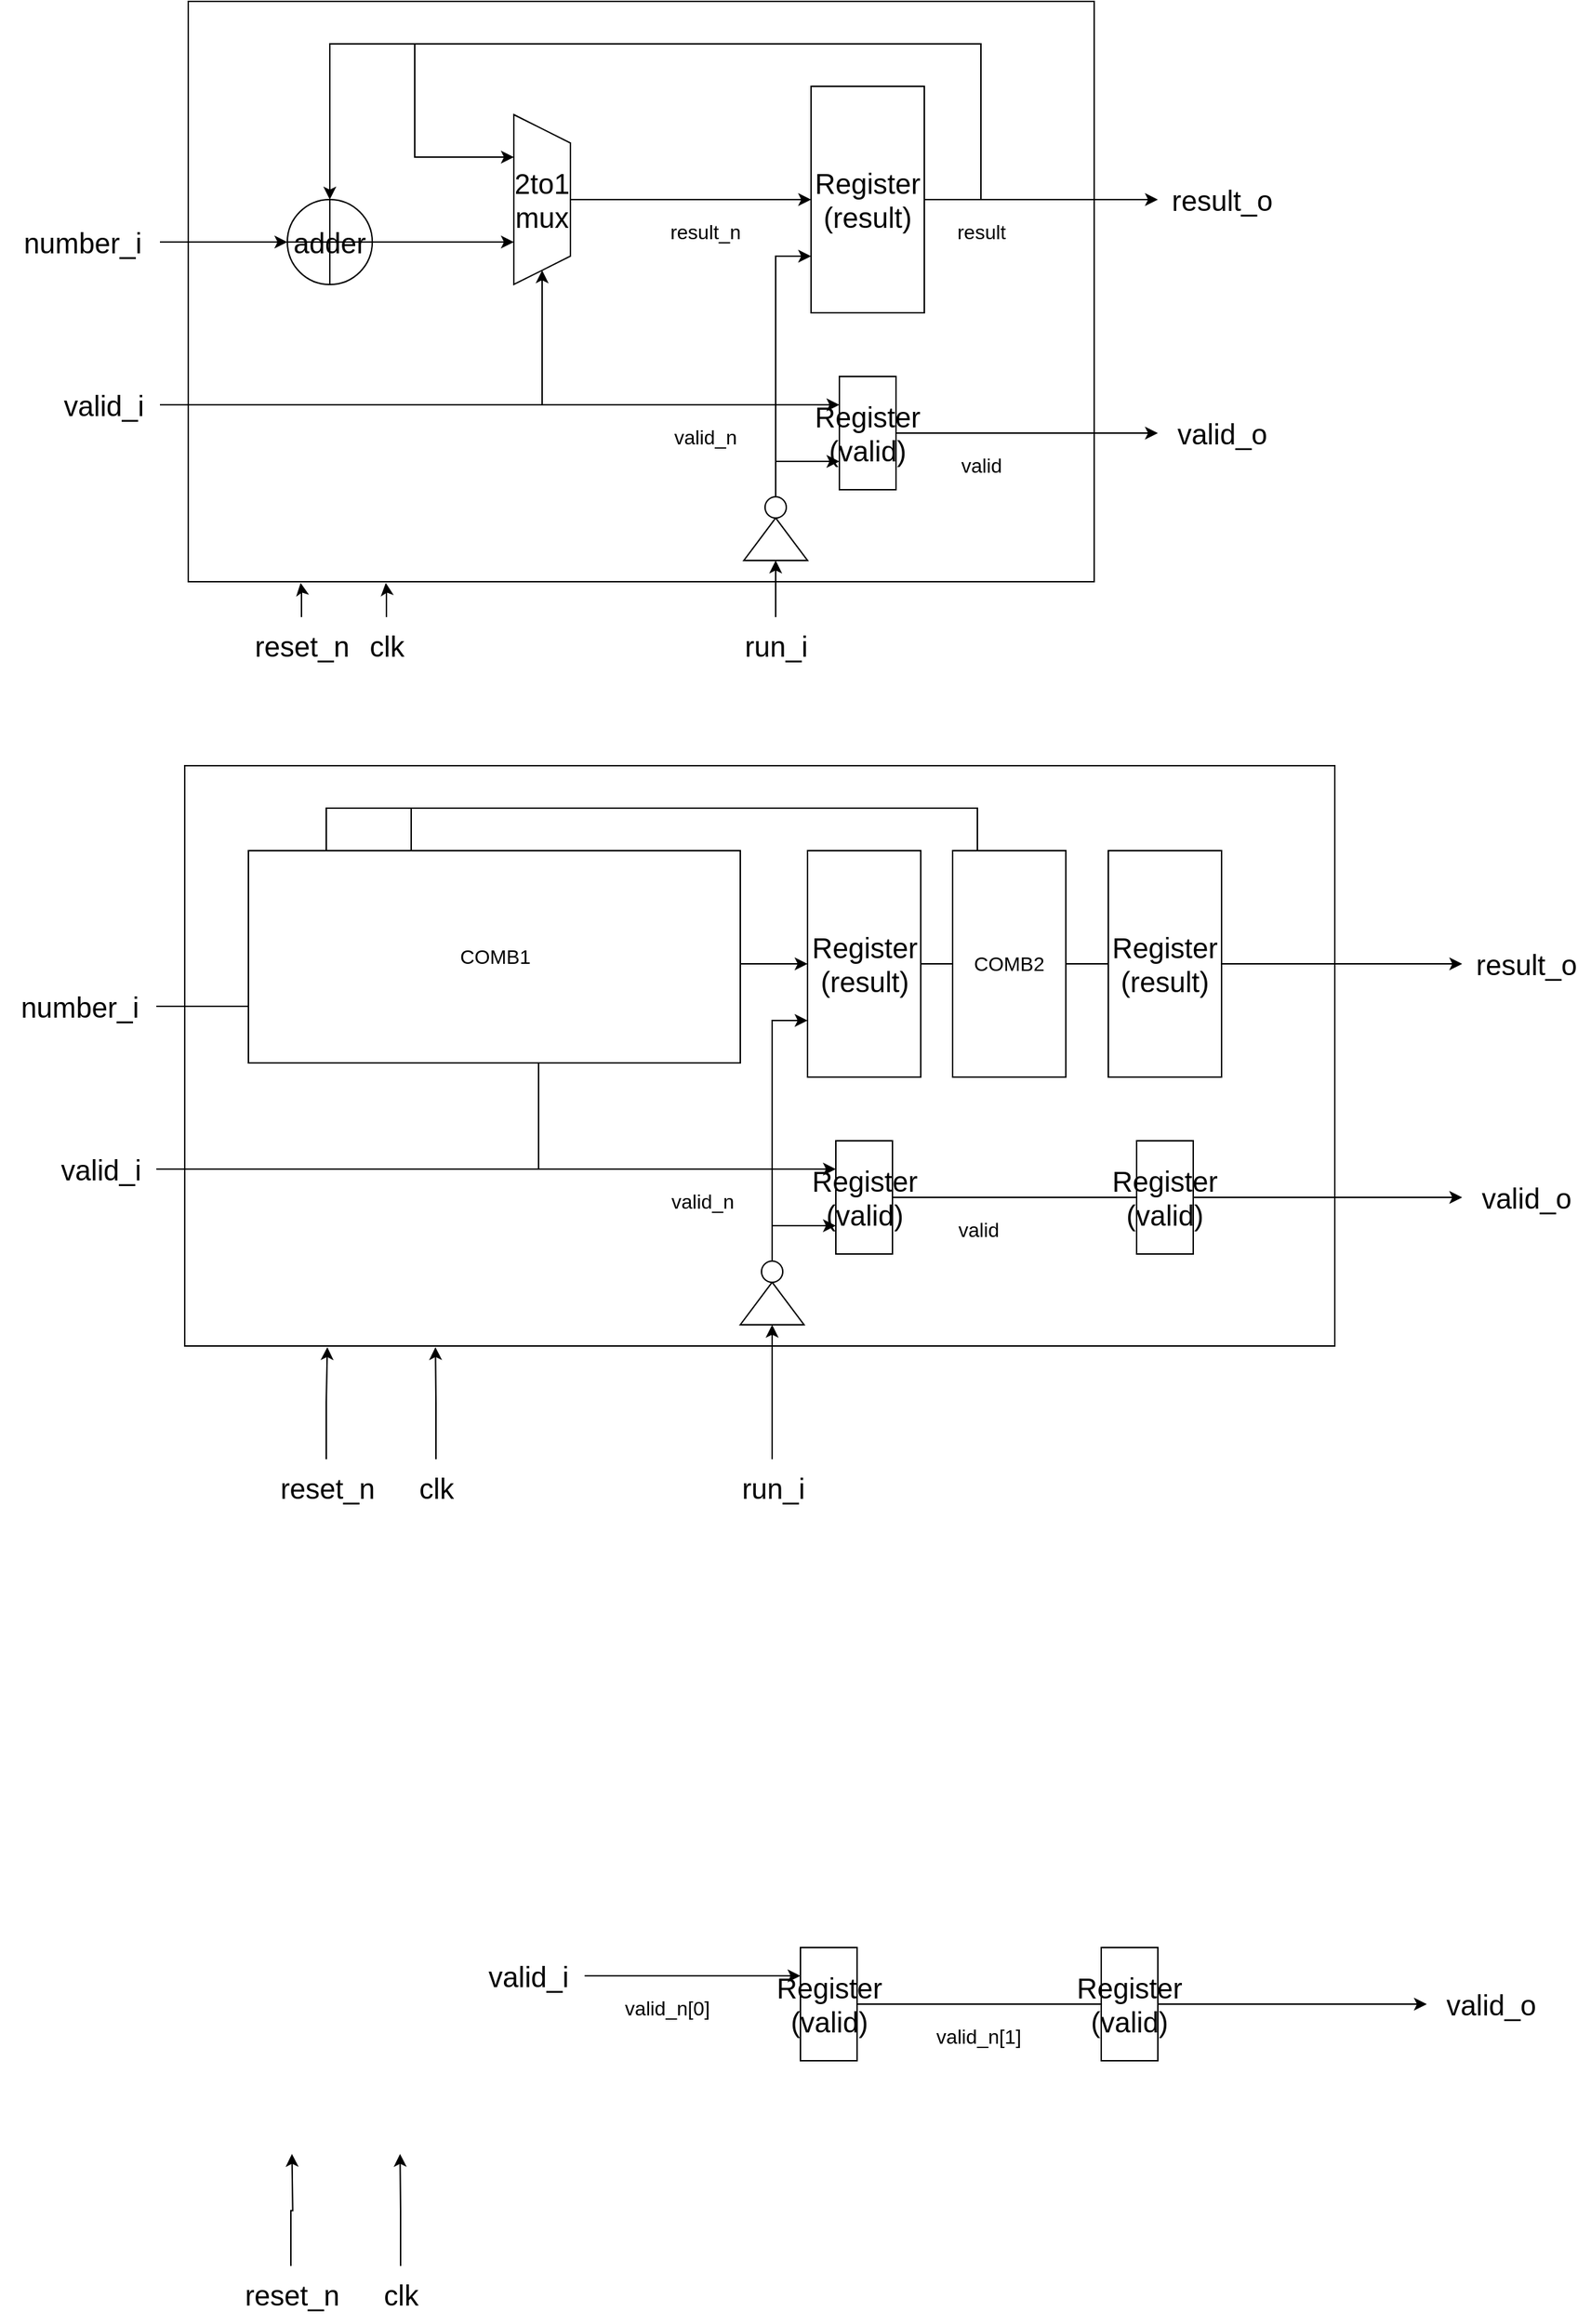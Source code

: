 <mxfile version="20.2.3" type="device"><diagram id="WZk8Jcch3z1OWZvkNp5Q" name="페이지-1"><mxGraphModel dx="1116" dy="315" grid="1" gridSize="10" guides="1" tooltips="1" connect="1" arrows="1" fold="1" page="0" pageScale="1" pageWidth="1169" pageHeight="1654" math="0" shadow="0"><root><mxCell id="0"/><mxCell id="1" parent="0"/><mxCell id="23MAhH0d0ivxnnn3EZe6-40" value="" style="rounded=0;whiteSpace=wrap;html=1;fontSize=20;" vertex="1" parent="1"><mxGeometry x="80" y="300" width="640" height="410" as="geometry"/></mxCell><mxCell id="23MAhH0d0ivxnnn3EZe6-9" style="edgeStyle=orthogonalEdgeStyle;rounded=0;orthogonalLoop=1;jettySize=auto;html=1;entryX=0.25;entryY=1;entryDx=0;entryDy=0;fontSize=20;" edge="1" parent="1" source="23MAhH0d0ivxnnn3EZe6-1" target="23MAhH0d0ivxnnn3EZe6-3"><mxGeometry relative="1" as="geometry"><Array as="points"><mxPoint x="640" y="440"/><mxPoint x="640" y="330"/><mxPoint x="240" y="330"/><mxPoint x="240" y="410"/></Array></mxGeometry></mxCell><mxCell id="23MAhH0d0ivxnnn3EZe6-10" style="edgeStyle=orthogonalEdgeStyle;rounded=0;orthogonalLoop=1;jettySize=auto;html=1;exitX=0.5;exitY=0;exitDx=0;exitDy=0;entryX=0.5;entryY=0;entryDx=0;entryDy=0;fontSize=20;" edge="1" parent="1" source="23MAhH0d0ivxnnn3EZe6-1" target="23MAhH0d0ivxnnn3EZe6-8"><mxGeometry relative="1" as="geometry"><Array as="points"><mxPoint x="640" y="440"/><mxPoint x="640" y="330"/><mxPoint x="180" y="330"/></Array></mxGeometry></mxCell><mxCell id="23MAhH0d0ivxnnn3EZe6-18" style="edgeStyle=orthogonalEdgeStyle;rounded=0;orthogonalLoop=1;jettySize=auto;html=1;fontSize=20;" edge="1" parent="1" source="23MAhH0d0ivxnnn3EZe6-1" target="23MAhH0d0ivxnnn3EZe6-14"><mxGeometry relative="1" as="geometry"/></mxCell><mxCell id="23MAhH0d0ivxnnn3EZe6-1" value="Register&lt;br style=&quot;font-size: 20px;&quot;&gt;(result)" style="rounded=0;whiteSpace=wrap;html=1;direction=south;fontSize=20;" vertex="1" parent="1"><mxGeometry x="520" y="360" width="80" height="160" as="geometry"/></mxCell><mxCell id="23MAhH0d0ivxnnn3EZe6-30" style="edgeStyle=orthogonalEdgeStyle;rounded=0;orthogonalLoop=1;jettySize=auto;html=1;fontSize=20;entryX=0.5;entryY=1;entryDx=0;entryDy=0;" edge="1" parent="1" source="23MAhH0d0ivxnnn3EZe6-3" target="23MAhH0d0ivxnnn3EZe6-1"><mxGeometry relative="1" as="geometry"><mxPoint x="380.0" y="400" as="targetPoint"/></mxGeometry></mxCell><mxCell id="23MAhH0d0ivxnnn3EZe6-3" value="2to1&lt;br style=&quot;font-size: 20px;&quot;&gt;mux" style="shape=trapezoid;perimeter=trapezoidPerimeter;whiteSpace=wrap;html=1;fixedSize=1;direction=south;fontSize=20;" vertex="1" parent="1"><mxGeometry x="310" y="380" width="40" height="120" as="geometry"/></mxCell><mxCell id="23MAhH0d0ivxnnn3EZe6-20" style="edgeStyle=orthogonalEdgeStyle;rounded=0;orthogonalLoop=1;jettySize=auto;html=1;fontSize=20;" edge="1" parent="1" source="23MAhH0d0ivxnnn3EZe6-5" target="23MAhH0d0ivxnnn3EZe6-19"><mxGeometry relative="1" as="geometry"/></mxCell><mxCell id="23MAhH0d0ivxnnn3EZe6-5" value="Register&lt;br style=&quot;font-size: 20px;&quot;&gt;(valid)" style="rounded=0;whiteSpace=wrap;html=1;direction=south;fontSize=20;" vertex="1" parent="1"><mxGeometry x="540" y="565" width="40" height="80" as="geometry"/></mxCell><mxCell id="23MAhH0d0ivxnnn3EZe6-13" style="edgeStyle=orthogonalEdgeStyle;rounded=0;orthogonalLoop=1;jettySize=auto;html=1;entryX=0.75;entryY=1;entryDx=0;entryDy=0;fontSize=20;" edge="1" parent="1" source="23MAhH0d0ivxnnn3EZe6-8" target="23MAhH0d0ivxnnn3EZe6-3"><mxGeometry relative="1" as="geometry"/></mxCell><mxCell id="23MAhH0d0ivxnnn3EZe6-8" value="adder" style="shape=orEllipse;perimeter=ellipsePerimeter;whiteSpace=wrap;html=1;backgroundOutline=1;fontSize=20;" vertex="1" parent="1"><mxGeometry x="150" y="440" width="60" height="60" as="geometry"/></mxCell><mxCell id="23MAhH0d0ivxnnn3EZe6-12" style="edgeStyle=orthogonalEdgeStyle;rounded=0;orthogonalLoop=1;jettySize=auto;html=1;entryX=0;entryY=0.5;entryDx=0;entryDy=0;fontSize=20;" edge="1" parent="1" source="23MAhH0d0ivxnnn3EZe6-11" target="23MAhH0d0ivxnnn3EZe6-8"><mxGeometry relative="1" as="geometry"/></mxCell><mxCell id="23MAhH0d0ivxnnn3EZe6-11" value="number_i" style="text;html=1;align=center;verticalAlign=middle;resizable=0;points=[];autosize=1;strokeColor=none;fillColor=none;fontSize=20;" vertex="1" parent="1"><mxGeometry x="-50" y="450" width="110" height="40" as="geometry"/></mxCell><mxCell id="23MAhH0d0ivxnnn3EZe6-14" value="result_o" style="text;html=1;align=center;verticalAlign=middle;resizable=0;points=[];autosize=1;strokeColor=none;fillColor=none;fontSize=20;" vertex="1" parent="1"><mxGeometry x="765" y="420" width="90" height="40" as="geometry"/></mxCell><mxCell id="23MAhH0d0ivxnnn3EZe6-66" style="edgeStyle=orthogonalEdgeStyle;rounded=0;orthogonalLoop=1;jettySize=auto;html=1;entryX=0.25;entryY=1;entryDx=0;entryDy=0;fontSize=14;" edge="1" parent="1" source="23MAhH0d0ivxnnn3EZe6-15" target="23MAhH0d0ivxnnn3EZe6-5"><mxGeometry relative="1" as="geometry"/></mxCell><mxCell id="23MAhH0d0ivxnnn3EZe6-67" style="edgeStyle=orthogonalEdgeStyle;rounded=0;orthogonalLoop=1;jettySize=auto;html=1;entryX=1;entryY=0.5;entryDx=0;entryDy=0;fontSize=14;" edge="1" parent="1" source="23MAhH0d0ivxnnn3EZe6-15" target="23MAhH0d0ivxnnn3EZe6-3"><mxGeometry relative="1" as="geometry"/></mxCell><mxCell id="23MAhH0d0ivxnnn3EZe6-15" value="valid_i" style="text;html=1;align=center;verticalAlign=middle;resizable=0;points=[];autosize=1;strokeColor=none;fillColor=none;fontSize=20;" vertex="1" parent="1"><mxGeometry x="-20" y="565" width="80" height="40" as="geometry"/></mxCell><mxCell id="23MAhH0d0ivxnnn3EZe6-19" value="valid_o" style="text;html=1;align=center;verticalAlign=middle;resizable=0;points=[];autosize=1;strokeColor=none;fillColor=none;fontSize=20;" vertex="1" parent="1"><mxGeometry x="765" y="585" width="90" height="40" as="geometry"/></mxCell><mxCell id="23MAhH0d0ivxnnn3EZe6-42" style="edgeStyle=orthogonalEdgeStyle;rounded=0;orthogonalLoop=1;jettySize=auto;html=1;entryX=0.218;entryY=1.002;entryDx=0;entryDy=0;entryPerimeter=0;fontSize=20;" edge="1" parent="1" source="23MAhH0d0ivxnnn3EZe6-21" target="23MAhH0d0ivxnnn3EZe6-40"><mxGeometry relative="1" as="geometry"/></mxCell><mxCell id="23MAhH0d0ivxnnn3EZe6-21" value="clk" style="text;html=1;align=center;verticalAlign=middle;resizable=0;points=[];autosize=1;strokeColor=none;fillColor=none;fontSize=20;" vertex="1" parent="1"><mxGeometry x="195" y="735" width="50" height="40" as="geometry"/></mxCell><mxCell id="23MAhH0d0ivxnnn3EZe6-41" style="edgeStyle=orthogonalEdgeStyle;rounded=0;orthogonalLoop=1;jettySize=auto;html=1;entryX=0.124;entryY=1.002;entryDx=0;entryDy=0;entryPerimeter=0;fontSize=20;" edge="1" parent="1" source="23MAhH0d0ivxnnn3EZe6-22" target="23MAhH0d0ivxnnn3EZe6-40"><mxGeometry relative="1" as="geometry"/></mxCell><mxCell id="23MAhH0d0ivxnnn3EZe6-22" value="reset_n" style="text;html=1;align=center;verticalAlign=middle;resizable=0;points=[];autosize=1;strokeColor=none;fillColor=none;fontSize=20;" vertex="1" parent="1"><mxGeometry x="115" y="735" width="90" height="40" as="geometry"/></mxCell><mxCell id="23MAhH0d0ivxnnn3EZe6-74" style="edgeStyle=orthogonalEdgeStyle;rounded=0;orthogonalLoop=1;jettySize=auto;html=1;entryX=0;entryY=0.5;entryDx=0;entryDy=0;fontSize=14;" edge="1" parent="1" source="23MAhH0d0ivxnnn3EZe6-27" target="23MAhH0d0ivxnnn3EZe6-70"><mxGeometry relative="1" as="geometry"/></mxCell><mxCell id="23MAhH0d0ivxnnn3EZe6-27" value="run_i" style="text;html=1;align=center;verticalAlign=middle;resizable=0;points=[];autosize=1;strokeColor=none;fillColor=none;fontSize=20;" vertex="1" parent="1"><mxGeometry x="460" y="735" width="70" height="40" as="geometry"/></mxCell><mxCell id="23MAhH0d0ivxnnn3EZe6-43" value="&lt;font style=&quot;font-size: 14px;&quot;&gt;result_n&lt;/font&gt;" style="text;html=1;align=center;verticalAlign=middle;resizable=0;points=[];autosize=1;strokeColor=none;fillColor=none;fontSize=20;" vertex="1" parent="1"><mxGeometry x="410" y="440" width="70" height="40" as="geometry"/></mxCell><mxCell id="23MAhH0d0ivxnnn3EZe6-44" value="&lt;font style=&quot;font-size: 14px;&quot;&gt;result&lt;/font&gt;" style="text;html=1;align=center;verticalAlign=middle;resizable=0;points=[];autosize=1;strokeColor=none;fillColor=none;fontSize=20;" vertex="1" parent="1"><mxGeometry x="610" y="440" width="60" height="40" as="geometry"/></mxCell><mxCell id="23MAhH0d0ivxnnn3EZe6-45" value="&lt;span style=&quot;font-size: 14px;&quot;&gt;valid&lt;/span&gt;" style="text;html=1;align=center;verticalAlign=middle;resizable=0;points=[];autosize=1;strokeColor=none;fillColor=none;fontSize=20;" vertex="1" parent="1"><mxGeometry x="615" y="605" width="50" height="40" as="geometry"/></mxCell><mxCell id="23MAhH0d0ivxnnn3EZe6-65" value="&lt;span style=&quot;font-size: 14px;&quot;&gt;valid_n&lt;/span&gt;" style="text;html=1;align=center;verticalAlign=middle;resizable=0;points=[];autosize=1;strokeColor=none;fillColor=none;fontSize=20;" vertex="1" parent="1"><mxGeometry x="410" y="585" width="70" height="40" as="geometry"/></mxCell><mxCell id="23MAhH0d0ivxnnn3EZe6-70" value="" style="triangle;whiteSpace=wrap;html=1;fontSize=14;direction=north;" vertex="1" parent="1"><mxGeometry x="472.5" y="665" width="45" height="30" as="geometry"/></mxCell><mxCell id="23MAhH0d0ivxnnn3EZe6-75" style="edgeStyle=orthogonalEdgeStyle;rounded=0;orthogonalLoop=1;jettySize=auto;html=1;entryX=0.75;entryY=1;entryDx=0;entryDy=0;fontSize=14;" edge="1" parent="1" source="23MAhH0d0ivxnnn3EZe6-71" target="23MAhH0d0ivxnnn3EZe6-5"><mxGeometry relative="1" as="geometry"><Array as="points"><mxPoint x="495" y="625"/></Array></mxGeometry></mxCell><mxCell id="23MAhH0d0ivxnnn3EZe6-76" style="edgeStyle=orthogonalEdgeStyle;rounded=0;orthogonalLoop=1;jettySize=auto;html=1;entryX=0.75;entryY=1;entryDx=0;entryDy=0;fontSize=14;" edge="1" parent="1" source="23MAhH0d0ivxnnn3EZe6-71" target="23MAhH0d0ivxnnn3EZe6-1"><mxGeometry relative="1" as="geometry"><Array as="points"><mxPoint x="495" y="480"/></Array></mxGeometry></mxCell><mxCell id="23MAhH0d0ivxnnn3EZe6-71" value="" style="ellipse;whiteSpace=wrap;html=1;aspect=fixed;fontSize=14;" vertex="1" parent="1"><mxGeometry x="487.5" y="650" width="15" height="15" as="geometry"/></mxCell><mxCell id="23MAhH0d0ivxnnn3EZe6-78" value="" style="rounded=0;whiteSpace=wrap;html=1;fontSize=20;" vertex="1" parent="1"><mxGeometry x="77.5" y="840" width="812.5" height="410" as="geometry"/></mxCell><mxCell id="23MAhH0d0ivxnnn3EZe6-79" style="edgeStyle=orthogonalEdgeStyle;rounded=0;orthogonalLoop=1;jettySize=auto;html=1;entryX=0.25;entryY=1;entryDx=0;entryDy=0;fontSize=20;" edge="1" parent="1" source="23MAhH0d0ivxnnn3EZe6-82" target="23MAhH0d0ivxnnn3EZe6-84"><mxGeometry relative="1" as="geometry"><Array as="points"><mxPoint x="637.5" y="980"/><mxPoint x="637.5" y="870"/><mxPoint x="237.5" y="870"/><mxPoint x="237.5" y="950"/></Array></mxGeometry></mxCell><mxCell id="23MAhH0d0ivxnnn3EZe6-80" style="edgeStyle=orthogonalEdgeStyle;rounded=0;orthogonalLoop=1;jettySize=auto;html=1;exitX=0.5;exitY=0;exitDx=0;exitDy=0;entryX=0.5;entryY=0;entryDx=0;entryDy=0;fontSize=20;" edge="1" parent="1" source="23MAhH0d0ivxnnn3EZe6-82" target="23MAhH0d0ivxnnn3EZe6-88"><mxGeometry relative="1" as="geometry"><Array as="points"><mxPoint x="637.5" y="980"/><mxPoint x="637.5" y="870"/><mxPoint x="177.5" y="870"/></Array></mxGeometry></mxCell><mxCell id="23MAhH0d0ivxnnn3EZe6-81" style="edgeStyle=orthogonalEdgeStyle;rounded=0;orthogonalLoop=1;jettySize=auto;html=1;fontSize=20;startArrow=none;" edge="1" parent="1" source="23MAhH0d0ivxnnn3EZe6-112" target="23MAhH0d0ivxnnn3EZe6-91"><mxGeometry relative="1" as="geometry"/></mxCell><mxCell id="23MAhH0d0ivxnnn3EZe6-82" value="Register&lt;br style=&quot;font-size: 20px;&quot;&gt;(result)" style="rounded=0;whiteSpace=wrap;html=1;direction=south;fontSize=20;" vertex="1" parent="1"><mxGeometry x="517.5" y="900" width="80" height="160" as="geometry"/></mxCell><mxCell id="23MAhH0d0ivxnnn3EZe6-83" style="edgeStyle=orthogonalEdgeStyle;rounded=0;orthogonalLoop=1;jettySize=auto;html=1;fontSize=20;entryX=0.5;entryY=1;entryDx=0;entryDy=0;" edge="1" parent="1" source="23MAhH0d0ivxnnn3EZe6-84" target="23MAhH0d0ivxnnn3EZe6-82"><mxGeometry relative="1" as="geometry"><mxPoint x="377.5" y="940" as="targetPoint"/></mxGeometry></mxCell><mxCell id="23MAhH0d0ivxnnn3EZe6-84" value="2to1&lt;br style=&quot;font-size: 20px;&quot;&gt;mux" style="shape=trapezoid;perimeter=trapezoidPerimeter;whiteSpace=wrap;html=1;fixedSize=1;direction=south;fontSize=20;" vertex="1" parent="1"><mxGeometry x="307.5" y="920" width="40" height="120" as="geometry"/></mxCell><mxCell id="23MAhH0d0ivxnnn3EZe6-85" style="edgeStyle=orthogonalEdgeStyle;rounded=0;orthogonalLoop=1;jettySize=auto;html=1;fontSize=20;startArrow=none;" edge="1" parent="1" source="23MAhH0d0ivxnnn3EZe6-110" target="23MAhH0d0ivxnnn3EZe6-95"><mxGeometry relative="1" as="geometry"/></mxCell><mxCell id="23MAhH0d0ivxnnn3EZe6-86" value="Register&lt;br style=&quot;font-size: 20px;&quot;&gt;(valid)" style="rounded=0;whiteSpace=wrap;html=1;direction=south;fontSize=20;" vertex="1" parent="1"><mxGeometry x="537.5" y="1105" width="40" height="80" as="geometry"/></mxCell><mxCell id="23MAhH0d0ivxnnn3EZe6-87" style="edgeStyle=orthogonalEdgeStyle;rounded=0;orthogonalLoop=1;jettySize=auto;html=1;entryX=0.75;entryY=1;entryDx=0;entryDy=0;fontSize=20;" edge="1" parent="1" source="23MAhH0d0ivxnnn3EZe6-88" target="23MAhH0d0ivxnnn3EZe6-84"><mxGeometry relative="1" as="geometry"/></mxCell><mxCell id="23MAhH0d0ivxnnn3EZe6-88" value="adder" style="shape=orEllipse;perimeter=ellipsePerimeter;whiteSpace=wrap;html=1;backgroundOutline=1;fontSize=20;" vertex="1" parent="1"><mxGeometry x="147.5" y="980" width="60" height="60" as="geometry"/></mxCell><mxCell id="23MAhH0d0ivxnnn3EZe6-89" style="edgeStyle=orthogonalEdgeStyle;rounded=0;orthogonalLoop=1;jettySize=auto;html=1;entryX=0;entryY=0.5;entryDx=0;entryDy=0;fontSize=20;" edge="1" parent="1" source="23MAhH0d0ivxnnn3EZe6-90" target="23MAhH0d0ivxnnn3EZe6-88"><mxGeometry relative="1" as="geometry"/></mxCell><mxCell id="23MAhH0d0ivxnnn3EZe6-90" value="number_i" style="text;html=1;align=center;verticalAlign=middle;resizable=0;points=[];autosize=1;strokeColor=none;fillColor=none;fontSize=20;" vertex="1" parent="1"><mxGeometry x="-52.5" y="990" width="110" height="40" as="geometry"/></mxCell><mxCell id="23MAhH0d0ivxnnn3EZe6-91" value="result_o" style="text;html=1;align=center;verticalAlign=middle;resizable=0;points=[];autosize=1;strokeColor=none;fillColor=none;fontSize=20;" vertex="1" parent="1"><mxGeometry x="980" y="960" width="90" height="40" as="geometry"/></mxCell><mxCell id="23MAhH0d0ivxnnn3EZe6-92" style="edgeStyle=orthogonalEdgeStyle;rounded=0;orthogonalLoop=1;jettySize=auto;html=1;entryX=0.25;entryY=1;entryDx=0;entryDy=0;fontSize=14;" edge="1" parent="1" source="23MAhH0d0ivxnnn3EZe6-94" target="23MAhH0d0ivxnnn3EZe6-86"><mxGeometry relative="1" as="geometry"/></mxCell><mxCell id="23MAhH0d0ivxnnn3EZe6-93" style="edgeStyle=orthogonalEdgeStyle;rounded=0;orthogonalLoop=1;jettySize=auto;html=1;entryX=1;entryY=0.5;entryDx=0;entryDy=0;fontSize=14;" edge="1" parent="1" source="23MAhH0d0ivxnnn3EZe6-94" target="23MAhH0d0ivxnnn3EZe6-84"><mxGeometry relative="1" as="geometry"/></mxCell><mxCell id="23MAhH0d0ivxnnn3EZe6-94" value="valid_i" style="text;html=1;align=center;verticalAlign=middle;resizable=0;points=[];autosize=1;strokeColor=none;fillColor=none;fontSize=20;" vertex="1" parent="1"><mxGeometry x="-22.5" y="1105" width="80" height="40" as="geometry"/></mxCell><mxCell id="23MAhH0d0ivxnnn3EZe6-95" value="valid_o" style="text;html=1;align=center;verticalAlign=middle;resizable=0;points=[];autosize=1;strokeColor=none;fillColor=none;fontSize=20;" vertex="1" parent="1"><mxGeometry x="980" y="1125" width="90" height="40" as="geometry"/></mxCell><mxCell id="23MAhH0d0ivxnnn3EZe6-96" style="edgeStyle=orthogonalEdgeStyle;rounded=0;orthogonalLoop=1;jettySize=auto;html=1;entryX=0.218;entryY=1.002;entryDx=0;entryDy=0;entryPerimeter=0;fontSize=20;" edge="1" parent="1" source="23MAhH0d0ivxnnn3EZe6-97" target="23MAhH0d0ivxnnn3EZe6-78"><mxGeometry relative="1" as="geometry"/></mxCell><mxCell id="23MAhH0d0ivxnnn3EZe6-97" value="clk" style="text;html=1;align=center;verticalAlign=middle;resizable=0;points=[];autosize=1;strokeColor=none;fillColor=none;fontSize=20;" vertex="1" parent="1"><mxGeometry x="230" y="1330" width="50" height="40" as="geometry"/></mxCell><mxCell id="23MAhH0d0ivxnnn3EZe6-98" style="edgeStyle=orthogonalEdgeStyle;rounded=0;orthogonalLoop=1;jettySize=auto;html=1;entryX=0.124;entryY=1.002;entryDx=0;entryDy=0;entryPerimeter=0;fontSize=20;" edge="1" parent="1" source="23MAhH0d0ivxnnn3EZe6-99" target="23MAhH0d0ivxnnn3EZe6-78"><mxGeometry relative="1" as="geometry"/></mxCell><mxCell id="23MAhH0d0ivxnnn3EZe6-99" value="reset_n" style="text;html=1;align=center;verticalAlign=middle;resizable=0;points=[];autosize=1;strokeColor=none;fillColor=none;fontSize=20;" vertex="1" parent="1"><mxGeometry x="132.5" y="1330" width="90" height="40" as="geometry"/></mxCell><mxCell id="23MAhH0d0ivxnnn3EZe6-100" style="edgeStyle=orthogonalEdgeStyle;rounded=0;orthogonalLoop=1;jettySize=auto;html=1;entryX=0;entryY=0.5;entryDx=0;entryDy=0;fontSize=14;" edge="1" parent="1" source="23MAhH0d0ivxnnn3EZe6-101" target="23MAhH0d0ivxnnn3EZe6-106"><mxGeometry relative="1" as="geometry"/></mxCell><mxCell id="23MAhH0d0ivxnnn3EZe6-101" value="run_i" style="text;html=1;align=center;verticalAlign=middle;resizable=0;points=[];autosize=1;strokeColor=none;fillColor=none;fontSize=20;" vertex="1" parent="1"><mxGeometry x="457.5" y="1330" width="70" height="40" as="geometry"/></mxCell><mxCell id="23MAhH0d0ivxnnn3EZe6-102" value="&lt;font style=&quot;font-size: 14px;&quot;&gt;result_n&lt;/font&gt;" style="text;html=1;align=center;verticalAlign=middle;resizable=0;points=[];autosize=1;strokeColor=none;fillColor=none;fontSize=20;" vertex="1" parent="1"><mxGeometry x="407.5" y="980" width="70" height="40" as="geometry"/></mxCell><mxCell id="23MAhH0d0ivxnnn3EZe6-103" value="&lt;font style=&quot;font-size: 14px;&quot;&gt;result&lt;/font&gt;" style="text;html=1;align=center;verticalAlign=middle;resizable=0;points=[];autosize=1;strokeColor=none;fillColor=none;fontSize=20;" vertex="1" parent="1"><mxGeometry x="607.5" y="980" width="60" height="40" as="geometry"/></mxCell><mxCell id="23MAhH0d0ivxnnn3EZe6-104" value="&lt;span style=&quot;font-size: 14px;&quot;&gt;valid&lt;/span&gt;" style="text;html=1;align=center;verticalAlign=middle;resizable=0;points=[];autosize=1;strokeColor=none;fillColor=none;fontSize=20;" vertex="1" parent="1"><mxGeometry x="612.5" y="1145" width="50" height="40" as="geometry"/></mxCell><mxCell id="23MAhH0d0ivxnnn3EZe6-105" value="&lt;span style=&quot;font-size: 14px;&quot;&gt;valid_n&lt;/span&gt;" style="text;html=1;align=center;verticalAlign=middle;resizable=0;points=[];autosize=1;strokeColor=none;fillColor=none;fontSize=20;" vertex="1" parent="1"><mxGeometry x="407.5" y="1125" width="70" height="40" as="geometry"/></mxCell><mxCell id="23MAhH0d0ivxnnn3EZe6-106" value="" style="triangle;whiteSpace=wrap;html=1;fontSize=14;direction=north;" vertex="1" parent="1"><mxGeometry x="470" y="1205" width="45" height="30" as="geometry"/></mxCell><mxCell id="23MAhH0d0ivxnnn3EZe6-107" style="edgeStyle=orthogonalEdgeStyle;rounded=0;orthogonalLoop=1;jettySize=auto;html=1;entryX=0.75;entryY=1;entryDx=0;entryDy=0;fontSize=14;" edge="1" parent="1" source="23MAhH0d0ivxnnn3EZe6-109" target="23MAhH0d0ivxnnn3EZe6-86"><mxGeometry relative="1" as="geometry"><Array as="points"><mxPoint x="492.5" y="1165"/></Array></mxGeometry></mxCell><mxCell id="23MAhH0d0ivxnnn3EZe6-108" style="edgeStyle=orthogonalEdgeStyle;rounded=0;orthogonalLoop=1;jettySize=auto;html=1;entryX=0.75;entryY=1;entryDx=0;entryDy=0;fontSize=14;" edge="1" parent="1" source="23MAhH0d0ivxnnn3EZe6-109" target="23MAhH0d0ivxnnn3EZe6-82"><mxGeometry relative="1" as="geometry"><Array as="points"><mxPoint x="492.5" y="1020"/></Array></mxGeometry></mxCell><mxCell id="23MAhH0d0ivxnnn3EZe6-109" value="" style="ellipse;whiteSpace=wrap;html=1;aspect=fixed;fontSize=14;" vertex="1" parent="1"><mxGeometry x="485" y="1190" width="15" height="15" as="geometry"/></mxCell><mxCell id="23MAhH0d0ivxnnn3EZe6-110" value="Register&lt;br style=&quot;font-size: 20px;&quot;&gt;(valid)" style="rounded=0;whiteSpace=wrap;html=1;direction=south;fontSize=20;" vertex="1" parent="1"><mxGeometry x="750" y="1105" width="40" height="80" as="geometry"/></mxCell><mxCell id="23MAhH0d0ivxnnn3EZe6-111" value="" style="edgeStyle=orthogonalEdgeStyle;rounded=0;orthogonalLoop=1;jettySize=auto;html=1;fontSize=20;endArrow=none;" edge="1" parent="1" source="23MAhH0d0ivxnnn3EZe6-86" target="23MAhH0d0ivxnnn3EZe6-110"><mxGeometry relative="1" as="geometry"><mxPoint x="577.5" y="1145" as="sourcePoint"/><mxPoint x="1100" y="1145" as="targetPoint"/></mxGeometry></mxCell><mxCell id="23MAhH0d0ivxnnn3EZe6-112" value="Register&lt;br style=&quot;font-size: 20px;&quot;&gt;(result)" style="rounded=0;whiteSpace=wrap;html=1;direction=south;fontSize=20;" vertex="1" parent="1"><mxGeometry x="730" y="900" width="80" height="160" as="geometry"/></mxCell><mxCell id="23MAhH0d0ivxnnn3EZe6-113" value="" style="edgeStyle=orthogonalEdgeStyle;rounded=0;orthogonalLoop=1;jettySize=auto;html=1;fontSize=20;endArrow=none;" edge="1" parent="1" source="23MAhH0d0ivxnnn3EZe6-82" target="23MAhH0d0ivxnnn3EZe6-112"><mxGeometry relative="1" as="geometry"><mxPoint x="597.5" y="980" as="sourcePoint"/><mxPoint x="1100" y="980" as="targetPoint"/></mxGeometry></mxCell><mxCell id="23MAhH0d0ivxnnn3EZe6-114" value="COMB1" style="rounded=0;whiteSpace=wrap;html=1;fontSize=14;" vertex="1" parent="1"><mxGeometry x="122.5" y="900" width="347.5" height="150" as="geometry"/></mxCell><mxCell id="23MAhH0d0ivxnnn3EZe6-115" value="COMB2" style="rounded=0;whiteSpace=wrap;html=1;fontSize=14;" vertex="1" parent="1"><mxGeometry x="620" y="900" width="80" height="160" as="geometry"/></mxCell><mxCell id="23MAhH0d0ivxnnn3EZe6-123" style="edgeStyle=orthogonalEdgeStyle;rounded=0;orthogonalLoop=1;jettySize=auto;html=1;fontSize=20;startArrow=none;" edge="1" parent="1" source="23MAhH0d0ivxnnn3EZe6-148" target="23MAhH0d0ivxnnn3EZe6-133"><mxGeometry relative="1" as="geometry"/></mxCell><mxCell id="23MAhH0d0ivxnnn3EZe6-124" value="Register&lt;br style=&quot;font-size: 20px;&quot;&gt;(valid)" style="rounded=0;whiteSpace=wrap;html=1;direction=south;fontSize=20;" vertex="1" parent="1"><mxGeometry x="512.5" y="1675" width="40" height="80" as="geometry"/></mxCell><mxCell id="23MAhH0d0ivxnnn3EZe6-130" style="edgeStyle=orthogonalEdgeStyle;rounded=0;orthogonalLoop=1;jettySize=auto;html=1;entryX=0.25;entryY=1;entryDx=0;entryDy=0;fontSize=14;" edge="1" parent="1" source="23MAhH0d0ivxnnn3EZe6-132" target="23MAhH0d0ivxnnn3EZe6-124"><mxGeometry relative="1" as="geometry"/></mxCell><mxCell id="23MAhH0d0ivxnnn3EZe6-132" value="valid_i" style="text;html=1;align=center;verticalAlign=middle;resizable=0;points=[];autosize=1;strokeColor=none;fillColor=none;fontSize=20;" vertex="1" parent="1"><mxGeometry x="280" y="1675" width="80" height="40" as="geometry"/></mxCell><mxCell id="23MAhH0d0ivxnnn3EZe6-133" value="valid_o" style="text;html=1;align=center;verticalAlign=middle;resizable=0;points=[];autosize=1;strokeColor=none;fillColor=none;fontSize=20;" vertex="1" parent="1"><mxGeometry x="955" y="1695" width="90" height="40" as="geometry"/></mxCell><mxCell id="23MAhH0d0ivxnnn3EZe6-134" style="edgeStyle=orthogonalEdgeStyle;rounded=0;orthogonalLoop=1;jettySize=auto;html=1;entryX=0.218;entryY=1.002;entryDx=0;entryDy=0;entryPerimeter=0;fontSize=20;" edge="1" parent="1" source="23MAhH0d0ivxnnn3EZe6-135"><mxGeometry relative="1" as="geometry"><mxPoint x="229.625" y="1820.82" as="targetPoint"/></mxGeometry></mxCell><mxCell id="23MAhH0d0ivxnnn3EZe6-135" value="clk" style="text;html=1;align=center;verticalAlign=middle;resizable=0;points=[];autosize=1;strokeColor=none;fillColor=none;fontSize=20;" vertex="1" parent="1"><mxGeometry x="205" y="1900" width="50" height="40" as="geometry"/></mxCell><mxCell id="23MAhH0d0ivxnnn3EZe6-136" style="edgeStyle=orthogonalEdgeStyle;rounded=0;orthogonalLoop=1;jettySize=auto;html=1;entryX=0.124;entryY=1.002;entryDx=0;entryDy=0;entryPerimeter=0;fontSize=20;" edge="1" parent="1" source="23MAhH0d0ivxnnn3EZe6-137"><mxGeometry relative="1" as="geometry"><mxPoint x="153.25" y="1820.82" as="targetPoint"/></mxGeometry></mxCell><mxCell id="23MAhH0d0ivxnnn3EZe6-137" value="reset_n" style="text;html=1;align=center;verticalAlign=middle;resizable=0;points=[];autosize=1;strokeColor=none;fillColor=none;fontSize=20;" vertex="1" parent="1"><mxGeometry x="107.5" y="1900" width="90" height="40" as="geometry"/></mxCell><mxCell id="23MAhH0d0ivxnnn3EZe6-142" value="&lt;span style=&quot;font-size: 14px;&quot;&gt;valid_n[1]&lt;/span&gt;" style="text;html=1;align=center;verticalAlign=middle;resizable=0;points=[];autosize=1;strokeColor=none;fillColor=none;fontSize=20;" vertex="1" parent="1"><mxGeometry x="597.5" y="1715" width="80" height="40" as="geometry"/></mxCell><mxCell id="23MAhH0d0ivxnnn3EZe6-143" value="&lt;span style=&quot;font-size: 14px;&quot;&gt;valid_n[0]&lt;/span&gt;" style="text;html=1;align=center;verticalAlign=middle;resizable=0;points=[];autosize=1;strokeColor=none;fillColor=none;fontSize=20;" vertex="1" parent="1"><mxGeometry x="377.5" y="1695" width="80" height="40" as="geometry"/></mxCell><mxCell id="23MAhH0d0ivxnnn3EZe6-148" value="Register&lt;br style=&quot;font-size: 20px;&quot;&gt;(valid)" style="rounded=0;whiteSpace=wrap;html=1;direction=south;fontSize=20;" vertex="1" parent="1"><mxGeometry x="725" y="1675" width="40" height="80" as="geometry"/></mxCell><mxCell id="23MAhH0d0ivxnnn3EZe6-149" value="" style="edgeStyle=orthogonalEdgeStyle;rounded=0;orthogonalLoop=1;jettySize=auto;html=1;fontSize=20;endArrow=none;" edge="1" parent="1" source="23MAhH0d0ivxnnn3EZe6-124" target="23MAhH0d0ivxnnn3EZe6-148"><mxGeometry relative="1" as="geometry"><mxPoint x="552.5" y="1715" as="sourcePoint"/><mxPoint x="1075" y="1715" as="targetPoint"/></mxGeometry></mxCell></root></mxGraphModel></diagram></mxfile>